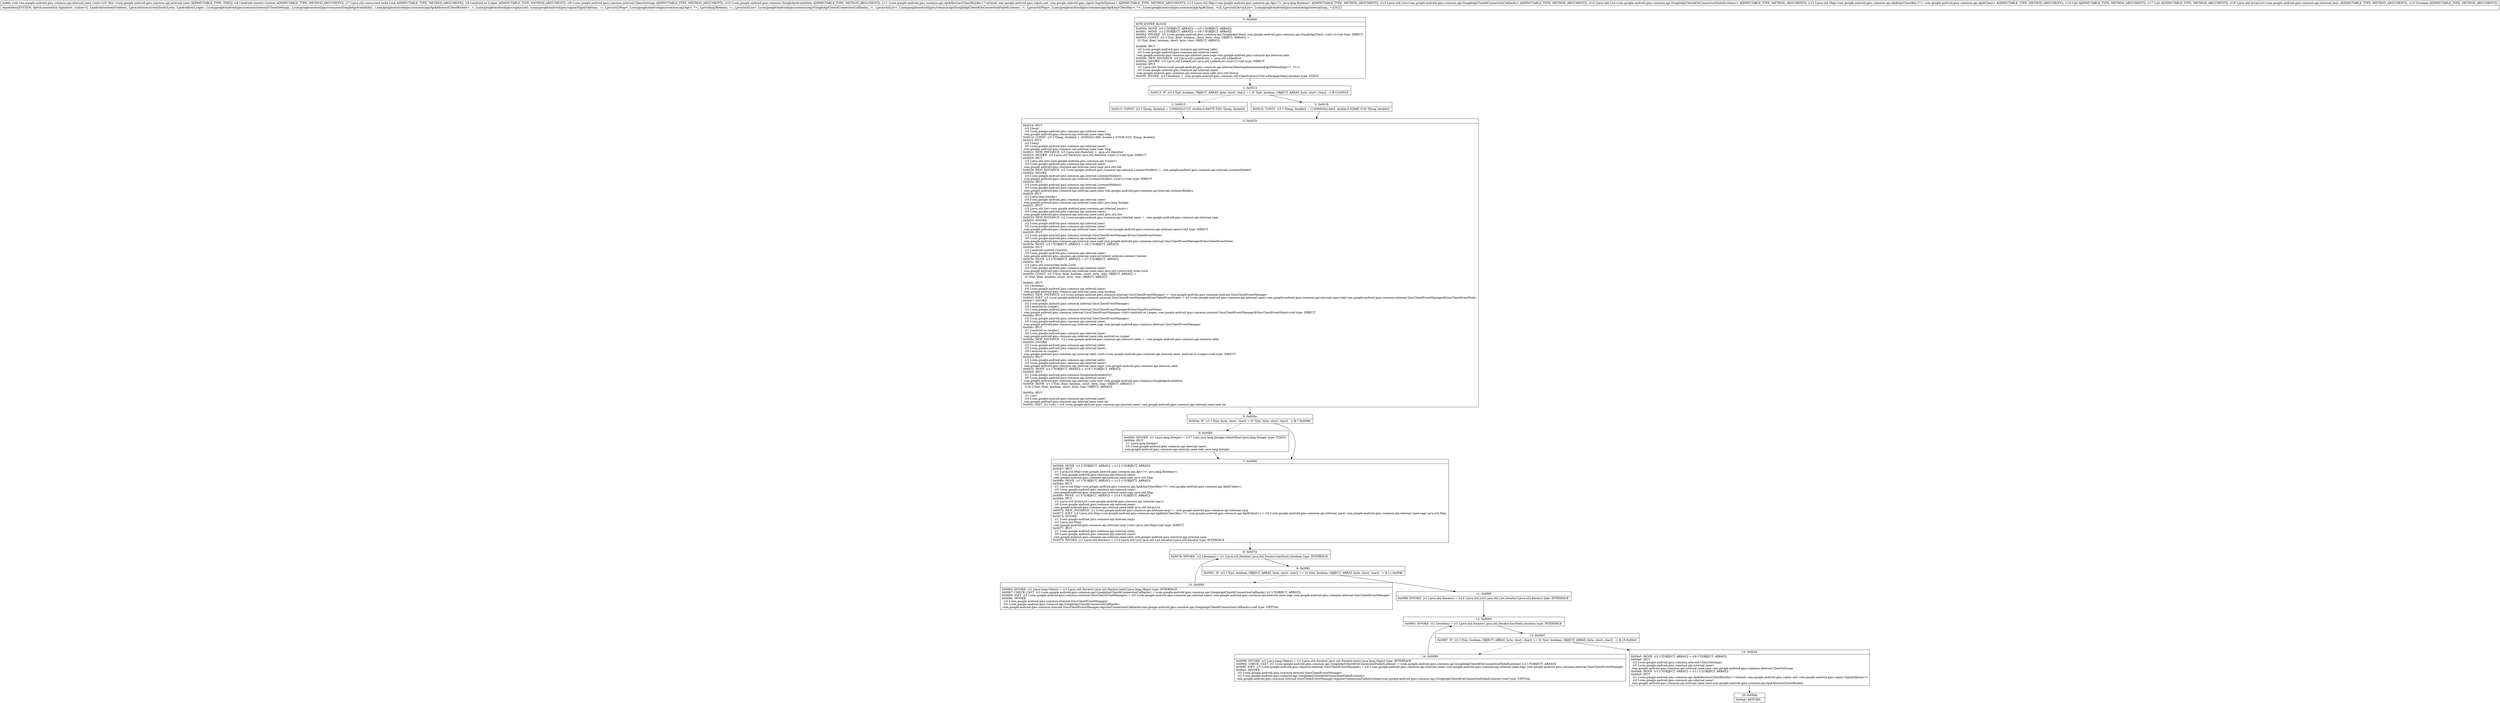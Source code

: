 digraph "CFG forcom.google.android.gms.common.api.internal.zaaw.\<init\>(Landroid\/content\/Context;Ljava\/util\/concurrent\/locks\/Lock;Landroid\/os\/Looper;Lcom\/google\/android\/gms\/common\/internal\/ClientSettings;Lcom\/google\/android\/gms\/common\/GoogleApiAvailability;Lcom\/google\/android\/gms\/common\/api\/Api$AbstractClientBuilder;Ljava\/util\/Map;Ljava\/util\/List;Ljava\/util\/List;Ljava\/util\/Map;IILjava\/util\/ArrayList;Z)V" {
Node_0 [shape=record,label="{0\:\ 0x0000|MTH_ENTER_BLOCK\l|0x0000: MOVE  (r0 I:?[OBJECT, ARRAY]) = (r5 I:?[OBJECT, ARRAY]) \l0x0001: MOVE  (r1 I:?[OBJECT, ARRAY]) = (r8 I:?[OBJECT, ARRAY]) \l0x0002: INVOKE  (r5 I:com.google.android.gms.common.api.GoogleApiClient) com.google.android.gms.common.api.GoogleApiClient.\<init\>():void type: DIRECT \l0x0005: CONST  (r2 I:?[int, float, boolean, short, byte, char, OBJECT, ARRAY]) = \l  (0 ?[int, float, boolean, short, byte, char, OBJECT, ARRAY])\l \l0x0006: IPUT  \l  (r2 I:com.google.android.gms.common.api.internal.zabs)\l  (r0 I:com.google.android.gms.common.api.internal.zaaw)\l com.google.android.gms.common.api.internal.zaaw.zags com.google.android.gms.common.api.internal.zabs \l0x0008: NEW_INSTANCE  (r3 I:java.util.LinkedList) =  java.util.LinkedList \l0x000a: INVOKE  (r3 I:java.util.LinkedList) java.util.LinkedList.\<init\>():void type: DIRECT \l0x000d: IPUT  \l  (r3 I:java.util.Queue\<com.google.android.gms.common.api.internal.BaseImplementation$ApiMethodImpl\<?, ?\>\>)\l  (r0 I:com.google.android.gms.common.api.internal.zaaw)\l com.google.android.gms.common.api.internal.zaaw.zafb java.util.Queue \l0x000f: INVOKE  (r3 I:boolean) =  com.google.android.gms.common.util.ClientLibraryUtils.isPackageSide():boolean type: STATIC \l}"];
Node_1 [shape=record,label="{1\:\ 0x0013|0x0013: IF  (r3 I:?[int, boolean, OBJECT, ARRAY, byte, short, char]) == (0 ?[int, boolean, OBJECT, ARRAY, byte, short, char])  \-\> B:3:0x0018 \l}"];
Node_2 [shape=record,label="{2\:\ 0x0015|0x0015: CONST  (r3 I:?[long, double]) = (10000(0x2710, double:4.9407E\-320) ?[long, double]) \l}"];
Node_3 [shape=record,label="{3\:\ 0x0018|0x0018: CONST  (r3 I:?[long, double]) = (120000(0x1d4c0, double:5.9288E\-319) ?[long, double]) \l}"];
Node_4 [shape=record,label="{4\:\ 0x001b|0x001b: IPUT  \l  (r3 I:long)\l  (r0 I:com.google.android.gms.common.api.internal.zaaw)\l com.google.android.gms.common.api.internal.zaaw.zagu long \l0x001d: CONST  (r3 I:?[long, double]) = (5000(0x1388, double:2.4703E\-320) ?[long, double]) \l0x001f: IPUT  \l  (r3 I:long)\l  (r0 I:com.google.android.gms.common.api.internal.zaaw)\l com.google.android.gms.common.api.internal.zaaw.zagv long \l0x0021: NEW_INSTANCE  (r3 I:java.util.HashSet) =  java.util.HashSet \l0x0023: INVOKE  (r3 I:java.util.HashSet) java.util.HashSet.\<init\>():void type: DIRECT \l0x0026: IPUT  \l  (r3 I:java.util.Set\<com.google.android.gms.common.api.Scope\>)\l  (r0 I:com.google.android.gms.common.api.internal.zaaw)\l com.google.android.gms.common.api.internal.zaaw.zagz java.util.Set \l0x0028: NEW_INSTANCE  (r3 I:com.google.android.gms.common.api.internal.ListenerHolders) =  com.google.android.gms.common.api.internal.ListenerHolders \l0x002a: INVOKE  \l  (r3 I:com.google.android.gms.common.api.internal.ListenerHolders)\l com.google.android.gms.common.api.internal.ListenerHolders.\<init\>():void type: DIRECT \l0x002d: IPUT  \l  (r3 I:com.google.android.gms.common.api.internal.ListenerHolders)\l  (r0 I:com.google.android.gms.common.api.internal.zaaw)\l com.google.android.gms.common.api.internal.zaaw.zaha com.google.android.gms.common.api.internal.ListenerHolders \l0x002f: IPUT  \l  (r2 I:java.lang.Integer)\l  (r0 I:com.google.android.gms.common.api.internal.zaaw)\l com.google.android.gms.common.api.internal.zaaw.zahc java.lang.Integer \l0x0031: IPUT  \l  (r2 I:java.util.Set\<com.google.android.gms.common.api.internal.zacm\>)\l  (r0 I:com.google.android.gms.common.api.internal.zaaw)\l com.google.android.gms.common.api.internal.zaaw.zahd java.util.Set \l0x0033: NEW_INSTANCE  (r2 I:com.google.android.gms.common.api.internal.zaax) =  com.google.android.gms.common.api.internal.zaax \l0x0035: INVOKE  \l  (r2 I:com.google.android.gms.common.api.internal.zaax)\l  (r5 I:com.google.android.gms.common.api.internal.zaaw)\l com.google.android.gms.common.api.internal.zaax.\<init\>(com.google.android.gms.common.api.internal.zaaw):void type: DIRECT \l0x0038: IPUT  \l  (r2 I:com.google.android.gms.common.internal.GmsClientEventManager$GmsClientEventState)\l  (r0 I:com.google.android.gms.common.api.internal.zaaw)\l com.google.android.gms.common.api.internal.zaaw.zahf com.google.android.gms.common.internal.GmsClientEventManager$GmsClientEventState \l0x003a: MOVE  (r2 I:?[OBJECT, ARRAY]) = (r6 I:?[OBJECT, ARRAY]) \l0x003b: IPUT  \l  (r2 I:android.content.Context)\l  (r0 I:com.google.android.gms.common.api.internal.zaaw)\l com.google.android.gms.common.api.internal.zaaw.mContext android.content.Context \l0x003d: MOVE  (r2 I:?[OBJECT, ARRAY]) = (r7 I:?[OBJECT, ARRAY]) \l0x003e: IPUT  \l  (r2 I:java.util.concurrent.locks.Lock)\l  (r0 I:com.google.android.gms.common.api.internal.zaaw)\l com.google.android.gms.common.api.internal.zaaw.zaen java.util.concurrent.locks.Lock \l0x0040: CONST  (r2 I:?[int, float, boolean, short, byte, char, OBJECT, ARRAY]) = \l  (0 ?[int, float, boolean, short, byte, char, OBJECT, ARRAY])\l \l0x0041: IPUT  \l  (r2 I:boolean)\l  (r0 I:com.google.android.gms.common.api.internal.zaaw)\l com.google.android.gms.common.api.internal.zaaw.zacg boolean \l0x0043: NEW_INSTANCE  (r2 I:com.google.android.gms.common.internal.GmsClientEventManager) =  com.google.android.gms.common.internal.GmsClientEventManager \l0x0045: IGET  (r3 I:com.google.android.gms.common.internal.GmsClientEventManager$GmsClientEventState) = (r0 I:com.google.android.gms.common.api.internal.zaaw) com.google.android.gms.common.api.internal.zaaw.zahf com.google.android.gms.common.internal.GmsClientEventManager$GmsClientEventState \l0x0047: INVOKE  \l  (r2 I:com.google.android.gms.common.internal.GmsClientEventManager)\l  (r8 I:android.os.Looper)\l  (r3 I:com.google.android.gms.common.internal.GmsClientEventManager$GmsClientEventState)\l com.google.android.gms.common.internal.GmsClientEventManager.\<init\>(android.os.Looper, com.google.android.gms.common.internal.GmsClientEventManager$GmsClientEventState):void type: DIRECT \l0x004a: IPUT  \l  (r2 I:com.google.android.gms.common.internal.GmsClientEventManager)\l  (r0 I:com.google.android.gms.common.api.internal.zaaw)\l com.google.android.gms.common.api.internal.zaaw.zagr com.google.android.gms.common.internal.GmsClientEventManager \l0x004c: IPUT  \l  (r1 I:android.os.Looper)\l  (r0 I:com.google.android.gms.common.api.internal.zaaw)\l com.google.android.gms.common.api.internal.zaaw.zabj android.os.Looper \l0x004e: NEW_INSTANCE  (r2 I:com.google.android.gms.common.api.internal.zabb) =  com.google.android.gms.common.api.internal.zabb \l0x0050: INVOKE  \l  (r2 I:com.google.android.gms.common.api.internal.zabb)\l  (r5 I:com.google.android.gms.common.api.internal.zaaw)\l  (r8 I:android.os.Looper)\l com.google.android.gms.common.api.internal.zabb.\<init\>(com.google.android.gms.common.api.internal.zaaw, android.os.Looper):void type: DIRECT \l0x0053: IPUT  \l  (r2 I:com.google.android.gms.common.api.internal.zabb)\l  (r0 I:com.google.android.gms.common.api.internal.zaaw)\l com.google.android.gms.common.api.internal.zaaw.zagw com.google.android.gms.common.api.internal.zabb \l0x0055: MOVE  (r1 I:?[OBJECT, ARRAY]) = (r10 I:?[OBJECT, ARRAY]) \l0x0056: IPUT  \l  (r1 I:com.google.android.gms.common.GoogleApiAvailability)\l  (r0 I:com.google.android.gms.common.api.internal.zaaw)\l com.google.android.gms.common.api.internal.zaaw.zacc com.google.android.gms.common.GoogleApiAvailability \l0x0058: MOVE  (r1 I:?[int, float, boolean, short, byte, char, OBJECT, ARRAY]) = \l  (r16 I:?[int, float, boolean, short, byte, char, OBJECT, ARRAY])\l \l0x005a: IPUT  \l  (r1 I:int)\l  (r0 I:com.google.android.gms.common.api.internal.zaaw)\l com.google.android.gms.common.api.internal.zaaw.zaca int \l0x005c: IGET  (r1 I:int) = (r0 I:com.google.android.gms.common.api.internal.zaaw) com.google.android.gms.common.api.internal.zaaw.zaca int \l}"];
Node_5 [shape=record,label="{5\:\ 0x005e|0x005e: IF  (r1 I:?[int, byte, short, char]) \< (0 ?[int, byte, short, char])  \-\> B:7:0x0066 \l}"];
Node_6 [shape=record,label="{6\:\ 0x0060|0x0060: INVOKE  (r1 I:java.lang.Integer) = (r17 I:int) java.lang.Integer.valueOf(int):java.lang.Integer type: STATIC \l0x0064: IPUT  \l  (r1 I:java.lang.Integer)\l  (r0 I:com.google.android.gms.common.api.internal.zaaw)\l com.google.android.gms.common.api.internal.zaaw.zahc java.lang.Integer \l}"];
Node_7 [shape=record,label="{7\:\ 0x0066|0x0066: MOVE  (r1 I:?[OBJECT, ARRAY]) = (r12 I:?[OBJECT, ARRAY]) \l0x0067: IPUT  \l  (r1 I:java.util.Map\<com.google.android.gms.common.api.Api\<?\>, java.lang.Boolean\>)\l  (r0 I:com.google.android.gms.common.api.internal.zaaw)\l com.google.android.gms.common.api.internal.zaaw.zaev java.util.Map \l0x0069: MOVE  (r1 I:?[OBJECT, ARRAY]) = (r15 I:?[OBJECT, ARRAY]) \l0x006a: IPUT  \l  (r1 I:java.util.Map\<com.google.android.gms.common.api.Api$AnyClientKey\<?\>, com.google.android.gms.common.api.Api$Client\>)\l  (r0 I:com.google.android.gms.common.api.internal.zaaw)\l com.google.android.gms.common.api.internal.zaaw.zagy java.util.Map \l0x006c: MOVE  (r1 I:?[OBJECT, ARRAY]) = (r18 I:?[OBJECT, ARRAY]) \l0x006e: IPUT  \l  (r1 I:java.util.ArrayList\<com.google.android.gms.common.api.internal.zaq\>)\l  (r0 I:com.google.android.gms.common.api.internal.zaaw)\l com.google.android.gms.common.api.internal.zaaw.zahb java.util.ArrayList \l0x0070: NEW_INSTANCE  (r1 I:com.google.android.gms.common.api.internal.zacp) =  com.google.android.gms.common.api.internal.zacp \l0x0072: IGET  (r2 I:java.util.Map\<com.google.android.gms.common.api.Api$AnyClientKey\<?\>, com.google.android.gms.common.api.Api$Client\>) = (r0 I:com.google.android.gms.common.api.internal.zaaw) com.google.android.gms.common.api.internal.zaaw.zagy java.util.Map \l0x0074: INVOKE  \l  (r1 I:com.google.android.gms.common.api.internal.zacp)\l  (r2 I:java.util.Map)\l com.google.android.gms.common.api.internal.zacp.\<init\>(java.util.Map):void type: DIRECT \l0x0077: IPUT  \l  (r1 I:com.google.android.gms.common.api.internal.zacp)\l  (r0 I:com.google.android.gms.common.api.internal.zaaw)\l com.google.android.gms.common.api.internal.zaaw.zahe com.google.android.gms.common.api.internal.zacp \l0x0079: INVOKE  (r1 I:java.util.Iterator) = (r13 I:java.util.List) java.util.List.iterator():java.util.Iterator type: INTERFACE \l}"];
Node_8 [shape=record,label="{8\:\ 0x007d|0x007d: INVOKE  (r2 I:boolean) = (r1 I:java.util.Iterator) java.util.Iterator.hasNext():boolean type: INTERFACE \l}"];
Node_9 [shape=record,label="{9\:\ 0x0081|0x0081: IF  (r2 I:?[int, boolean, OBJECT, ARRAY, byte, short, char]) == (0 ?[int, boolean, OBJECT, ARRAY, byte, short, char])  \-\> B:11:0x008f \l}"];
Node_10 [shape=record,label="{10\:\ 0x0083|0x0083: INVOKE  (r2 I:java.lang.Object) = (r1 I:java.util.Iterator) java.util.Iterator.next():java.lang.Object type: INTERFACE \l0x0087: CHECK_CAST  (r2 I:com.google.android.gms.common.api.GoogleApiClient$ConnectionCallbacks) = (com.google.android.gms.common.api.GoogleApiClient$ConnectionCallbacks) (r2 I:?[OBJECT, ARRAY]) \l0x0089: IGET  (r3 I:com.google.android.gms.common.internal.GmsClientEventManager) = (r0 I:com.google.android.gms.common.api.internal.zaaw) com.google.android.gms.common.api.internal.zaaw.zagr com.google.android.gms.common.internal.GmsClientEventManager \l0x008b: INVOKE  \l  (r3 I:com.google.android.gms.common.internal.GmsClientEventManager)\l  (r2 I:com.google.android.gms.common.api.GoogleApiClient$ConnectionCallbacks)\l com.google.android.gms.common.internal.GmsClientEventManager.registerConnectionCallbacks(com.google.android.gms.common.api.GoogleApiClient$ConnectionCallbacks):void type: VIRTUAL \l}"];
Node_11 [shape=record,label="{11\:\ 0x008f|0x008f: INVOKE  (r1 I:java.util.Iterator) = (r14 I:java.util.List) java.util.List.iterator():java.util.Iterator type: INTERFACE \l}"];
Node_12 [shape=record,label="{12\:\ 0x0093|0x0093: INVOKE  (r2 I:boolean) = (r1 I:java.util.Iterator) java.util.Iterator.hasNext():boolean type: INTERFACE \l}"];
Node_13 [shape=record,label="{13\:\ 0x0097|0x0097: IF  (r2 I:?[int, boolean, OBJECT, ARRAY, byte, short, char]) == (0 ?[int, boolean, OBJECT, ARRAY, byte, short, char])  \-\> B:15:0x00a5 \l}"];
Node_14 [shape=record,label="{14\:\ 0x0099|0x0099: INVOKE  (r2 I:java.lang.Object) = (r1 I:java.util.Iterator) java.util.Iterator.next():java.lang.Object type: INTERFACE \l0x009d: CHECK_CAST  (r2 I:com.google.android.gms.common.api.GoogleApiClient$OnConnectionFailedListener) = (com.google.android.gms.common.api.GoogleApiClient$OnConnectionFailedListener) (r2 I:?[OBJECT, ARRAY]) \l0x009f: IGET  (r3 I:com.google.android.gms.common.internal.GmsClientEventManager) = (r0 I:com.google.android.gms.common.api.internal.zaaw) com.google.android.gms.common.api.internal.zaaw.zagr com.google.android.gms.common.internal.GmsClientEventManager \l0x00a1: INVOKE  \l  (r3 I:com.google.android.gms.common.internal.GmsClientEventManager)\l  (r2 I:com.google.android.gms.common.api.GoogleApiClient$OnConnectionFailedListener)\l com.google.android.gms.common.internal.GmsClientEventManager.registerConnectionFailedListener(com.google.android.gms.common.api.GoogleApiClient$OnConnectionFailedListener):void type: VIRTUAL \l}"];
Node_15 [shape=record,label="{15\:\ 0x00a5|0x00a5: MOVE  (r2 I:?[OBJECT, ARRAY]) = (r9 I:?[OBJECT, ARRAY]) \l0x00a6: IPUT  \l  (r2 I:com.google.android.gms.common.internal.ClientSettings)\l  (r0 I:com.google.android.gms.common.api.internal.zaaw)\l com.google.android.gms.common.api.internal.zaaw.zaes com.google.android.gms.common.internal.ClientSettings \l0x00a8: MOVE  (r1 I:?[OBJECT, ARRAY]) = (r11 I:?[OBJECT, ARRAY]) \l0x00a9: IPUT  \l  (r1 I:com.google.android.gms.common.api.Api$AbstractClientBuilder\<? extends com.google.android.gms.signin.zad, com.google.android.gms.signin.SignInOptions\>)\l  (r0 I:com.google.android.gms.common.api.internal.zaaw)\l com.google.android.gms.common.api.internal.zaaw.zacd com.google.android.gms.common.api.Api$AbstractClientBuilder \l}"];
Node_16 [shape=record,label="{16\:\ 0x00ab|0x00ab: RETURN   \l}"];
MethodNode[shape=record,label="{public void com.google.android.gms.common.api.internal.zaaw.\<init\>((r5 'this' I:com.google.android.gms.common.api.internal.zaaw A[IMMUTABLE_TYPE, THIS]), (r6 I:android.content.Context A[IMMUTABLE_TYPE, METHOD_ARGUMENT]), (r7 I:java.util.concurrent.locks.Lock A[IMMUTABLE_TYPE, METHOD_ARGUMENT]), (r8 I:android.os.Looper A[IMMUTABLE_TYPE, METHOD_ARGUMENT]), (r9 I:com.google.android.gms.common.internal.ClientSettings A[IMMUTABLE_TYPE, METHOD_ARGUMENT]), (r10 I:com.google.android.gms.common.GoogleApiAvailability A[IMMUTABLE_TYPE, METHOD_ARGUMENT]), (r11 I:com.google.android.gms.common.api.Api$AbstractClientBuilder\<? extends com.google.android.gms.signin.zad, com.google.android.gms.signin.SignInOptions\> A[IMMUTABLE_TYPE, METHOD_ARGUMENT]), (r12 I:java.util.Map\<com.google.android.gms.common.api.Api\<?\>, java.lang.Boolean\> A[IMMUTABLE_TYPE, METHOD_ARGUMENT]), (r13 I:java.util.List\<com.google.android.gms.common.api.GoogleApiClient$ConnectionCallbacks\> A[IMMUTABLE_TYPE, METHOD_ARGUMENT]), (r14 I:java.util.List\<com.google.android.gms.common.api.GoogleApiClient$OnConnectionFailedListener\> A[IMMUTABLE_TYPE, METHOD_ARGUMENT]), (r15 I:java.util.Map\<com.google.android.gms.common.api.Api$AnyClientKey\<?\>, com.google.android.gms.common.api.Api$Client\> A[IMMUTABLE_TYPE, METHOD_ARGUMENT]), (r16 I:int A[IMMUTABLE_TYPE, METHOD_ARGUMENT]), (r17 I:int A[IMMUTABLE_TYPE, METHOD_ARGUMENT]), (r18 I:java.util.ArrayList\<com.google.android.gms.common.api.internal.zaq\> A[IMMUTABLE_TYPE, METHOD_ARGUMENT]), (r19 I:boolean A[IMMUTABLE_TYPE, METHOD_ARGUMENT]))  | Annotation[SYSTEM, dalvik.annotation.Signature, \{value=[(, Landroid\/content\/Context;, Ljava\/util\/concurrent\/locks\/Lock;, Landroid\/os\/Looper;, Lcom\/google\/android\/gms\/common\/internal\/ClientSettings;, Lcom\/google\/android\/gms\/common\/GoogleApiAvailability;, Lcom\/google\/android\/gms\/common\/api\/Api$AbstractClientBuilder\<, +, Lcom\/google\/android\/gms\/signin\/zad;, Lcom\/google\/android\/gms\/signin\/SignInOptions;, \>;, Ljava\/util\/Map\<, Lcom\/google\/android\/gms\/common\/api\/Api\<, *\>;, Ljava\/lang\/Boolean;, \>;, Ljava\/util\/List\<, Lcom\/google\/android\/gms\/common\/api\/GoogleApiClient$ConnectionCallbacks;, \>;, Ljava\/util\/List\<, Lcom\/google\/android\/gms\/common\/api\/GoogleApiClient$OnConnectionFailedListener;, \>;, Ljava\/util\/Map\<, Lcom\/google\/android\/gms\/common\/api\/Api$AnyClientKey\<, *\>;, Lcom\/google\/android\/gms\/common\/api\/Api$Client;, \>;II, Ljava\/util\/ArrayList\<, Lcom\/google\/android\/gms\/common\/api\/internal\/zaq;, \>;Z)V]\}]\l}"];
MethodNode -> Node_0;
Node_0 -> Node_1;
Node_1 -> Node_2[style=dashed];
Node_1 -> Node_3;
Node_2 -> Node_4;
Node_3 -> Node_4;
Node_4 -> Node_5;
Node_5 -> Node_6[style=dashed];
Node_5 -> Node_7;
Node_6 -> Node_7;
Node_7 -> Node_8;
Node_8 -> Node_9;
Node_9 -> Node_10[style=dashed];
Node_9 -> Node_11;
Node_10 -> Node_8;
Node_11 -> Node_12;
Node_12 -> Node_13;
Node_13 -> Node_14[style=dashed];
Node_13 -> Node_15;
Node_14 -> Node_12;
Node_15 -> Node_16;
}

